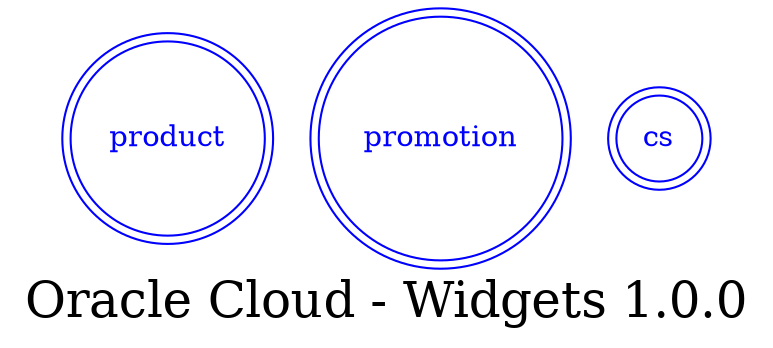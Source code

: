 digraph LexiconGraph {
graph[label="Oracle Cloud - Widgets 1.0.0", fontsize=24]
splines=true
"product" [color=blue, fontcolor=blue, shape=doublecircle]
"promotion" [color=blue, fontcolor=blue, shape=doublecircle]
"cs" [color=blue, fontcolor=blue, shape=doublecircle]
}
